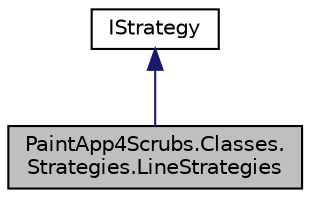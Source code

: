 digraph "PaintApp4Scrubs.Classes.Strategies.LineStrategies"
{
 // LATEX_PDF_SIZE
  edge [fontname="Helvetica",fontsize="10",labelfontname="Helvetica",labelfontsize="10"];
  node [fontname="Helvetica",fontsize="10",shape=record];
  Node1 [label="PaintApp4Scrubs.Classes.\lStrategies.LineStrategies",height=0.2,width=0.4,color="black", fillcolor="grey75", style="filled", fontcolor="black",tooltip="the strategy for the line"];
  Node2 -> Node1 [dir="back",color="midnightblue",fontsize="10",style="solid",fontname="Helvetica"];
  Node2 [label="IStrategy",height=0.2,width=0.4,color="black", fillcolor="white", style="filled",URL="$interface_paint_app4_scrubs_1_1_interfaces_1_1_i_strategy.html",tooltip="the strategy interface /summary>"];
}
